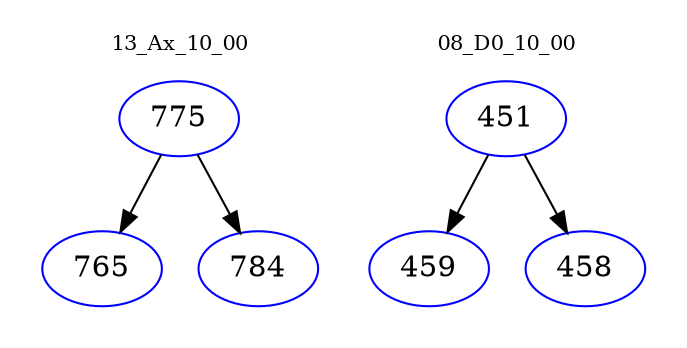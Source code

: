 digraph{
subgraph cluster_0 {
color = white
label = "13_Ax_10_00";
fontsize=10;
T0_775 [label="775", color="blue"]
T0_775 -> T0_765 [color="black"]
T0_765 [label="765", color="blue"]
T0_775 -> T0_784 [color="black"]
T0_784 [label="784", color="blue"]
}
subgraph cluster_1 {
color = white
label = "08_D0_10_00";
fontsize=10;
T1_451 [label="451", color="blue"]
T1_451 -> T1_459 [color="black"]
T1_459 [label="459", color="blue"]
T1_451 -> T1_458 [color="black"]
T1_458 [label="458", color="blue"]
}
}
